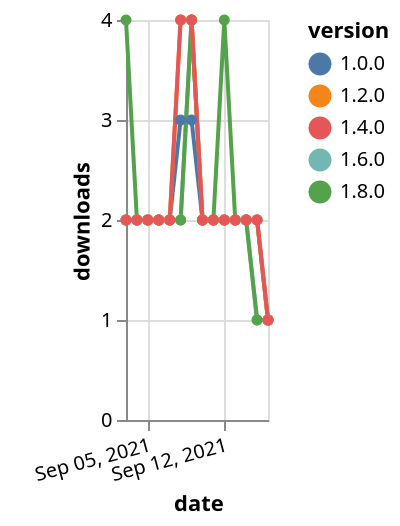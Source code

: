 {"$schema": "https://vega.github.io/schema/vega-lite/v5.json", "description": "A simple bar chart with embedded data.", "data": {"values": [{"date": "2021-09-03", "total": 2144, "delta": 2, "version": "1.6.0"}, {"date": "2021-09-04", "total": 2146, "delta": 2, "version": "1.6.0"}, {"date": "2021-09-05", "total": 2148, "delta": 2, "version": "1.6.0"}, {"date": "2021-09-06", "total": 2150, "delta": 2, "version": "1.6.0"}, {"date": "2021-09-07", "total": 2152, "delta": 2, "version": "1.6.0"}, {"date": "2021-09-08", "total": 2154, "delta": 2, "version": "1.6.0"}, {"date": "2021-09-09", "total": 2158, "delta": 4, "version": "1.6.0"}, {"date": "2021-09-10", "total": 2160, "delta": 2, "version": "1.6.0"}, {"date": "2021-09-11", "total": 2162, "delta": 2, "version": "1.6.0"}, {"date": "2021-09-12", "total": 2164, "delta": 2, "version": "1.6.0"}, {"date": "2021-09-13", "total": 2166, "delta": 2, "version": "1.6.0"}, {"date": "2021-09-14", "total": 2168, "delta": 2, "version": "1.6.0"}, {"date": "2021-09-15", "total": 2169, "delta": 1, "version": "1.6.0"}, {"date": "2021-09-16", "total": 2170, "delta": 1, "version": "1.6.0"}, {"date": "2021-09-03", "total": 1608, "delta": 4, "version": "1.8.0"}, {"date": "2021-09-04", "total": 1610, "delta": 2, "version": "1.8.0"}, {"date": "2021-09-05", "total": 1612, "delta": 2, "version": "1.8.0"}, {"date": "2021-09-06", "total": 1614, "delta": 2, "version": "1.8.0"}, {"date": "2021-09-07", "total": 1616, "delta": 2, "version": "1.8.0"}, {"date": "2021-09-08", "total": 1618, "delta": 2, "version": "1.8.0"}, {"date": "2021-09-09", "total": 1622, "delta": 4, "version": "1.8.0"}, {"date": "2021-09-10", "total": 1624, "delta": 2, "version": "1.8.0"}, {"date": "2021-09-11", "total": 1626, "delta": 2, "version": "1.8.0"}, {"date": "2021-09-12", "total": 1630, "delta": 4, "version": "1.8.0"}, {"date": "2021-09-13", "total": 1632, "delta": 2, "version": "1.8.0"}, {"date": "2021-09-14", "total": 1634, "delta": 2, "version": "1.8.0"}, {"date": "2021-09-15", "total": 1635, "delta": 1, "version": "1.8.0"}, {"date": "2021-09-16", "total": 1636, "delta": 1, "version": "1.8.0"}, {"date": "2021-09-03", "total": 2599, "delta": 2, "version": "1.0.0"}, {"date": "2021-09-04", "total": 2601, "delta": 2, "version": "1.0.0"}, {"date": "2021-09-05", "total": 2603, "delta": 2, "version": "1.0.0"}, {"date": "2021-09-06", "total": 2605, "delta": 2, "version": "1.0.0"}, {"date": "2021-09-07", "total": 2607, "delta": 2, "version": "1.0.0"}, {"date": "2021-09-08", "total": 2610, "delta": 3, "version": "1.0.0"}, {"date": "2021-09-09", "total": 2613, "delta": 3, "version": "1.0.0"}, {"date": "2021-09-10", "total": 2615, "delta": 2, "version": "1.0.0"}, {"date": "2021-09-11", "total": 2617, "delta": 2, "version": "1.0.0"}, {"date": "2021-09-12", "total": 2619, "delta": 2, "version": "1.0.0"}, {"date": "2021-09-13", "total": 2621, "delta": 2, "version": "1.0.0"}, {"date": "2021-09-14", "total": 2623, "delta": 2, "version": "1.0.0"}, {"date": "2021-09-15", "total": 2625, "delta": 2, "version": "1.0.0"}, {"date": "2021-09-16", "total": 2626, "delta": 1, "version": "1.0.0"}, {"date": "2021-09-03", "total": 2817, "delta": 2, "version": "1.2.0"}, {"date": "2021-09-04", "total": 2819, "delta": 2, "version": "1.2.0"}, {"date": "2021-09-05", "total": 2821, "delta": 2, "version": "1.2.0"}, {"date": "2021-09-06", "total": 2823, "delta": 2, "version": "1.2.0"}, {"date": "2021-09-07", "total": 2825, "delta": 2, "version": "1.2.0"}, {"date": "2021-09-08", "total": 2829, "delta": 4, "version": "1.2.0"}, {"date": "2021-09-09", "total": 2833, "delta": 4, "version": "1.2.0"}, {"date": "2021-09-10", "total": 2835, "delta": 2, "version": "1.2.0"}, {"date": "2021-09-11", "total": 2837, "delta": 2, "version": "1.2.0"}, {"date": "2021-09-12", "total": 2839, "delta": 2, "version": "1.2.0"}, {"date": "2021-09-13", "total": 2841, "delta": 2, "version": "1.2.0"}, {"date": "2021-09-14", "total": 2843, "delta": 2, "version": "1.2.0"}, {"date": "2021-09-15", "total": 2845, "delta": 2, "version": "1.2.0"}, {"date": "2021-09-16", "total": 2846, "delta": 1, "version": "1.2.0"}, {"date": "2021-09-03", "total": 2530, "delta": 2, "version": "1.4.0"}, {"date": "2021-09-04", "total": 2532, "delta": 2, "version": "1.4.0"}, {"date": "2021-09-05", "total": 2534, "delta": 2, "version": "1.4.0"}, {"date": "2021-09-06", "total": 2536, "delta": 2, "version": "1.4.0"}, {"date": "2021-09-07", "total": 2538, "delta": 2, "version": "1.4.0"}, {"date": "2021-09-08", "total": 2542, "delta": 4, "version": "1.4.0"}, {"date": "2021-09-09", "total": 2546, "delta": 4, "version": "1.4.0"}, {"date": "2021-09-10", "total": 2548, "delta": 2, "version": "1.4.0"}, {"date": "2021-09-11", "total": 2550, "delta": 2, "version": "1.4.0"}, {"date": "2021-09-12", "total": 2552, "delta": 2, "version": "1.4.0"}, {"date": "2021-09-13", "total": 2554, "delta": 2, "version": "1.4.0"}, {"date": "2021-09-14", "total": 2556, "delta": 2, "version": "1.4.0"}, {"date": "2021-09-15", "total": 2558, "delta": 2, "version": "1.4.0"}, {"date": "2021-09-16", "total": 2559, "delta": 1, "version": "1.4.0"}]}, "width": "container", "mark": {"type": "line", "point": {"filled": true}}, "encoding": {"x": {"field": "date", "type": "temporal", "timeUnit": "yearmonthdate", "title": "date", "axis": {"labelAngle": -15}}, "y": {"field": "delta", "type": "quantitative", "title": "downloads"}, "color": {"field": "version", "type": "nominal"}, "tooltip": {"field": "delta"}}}